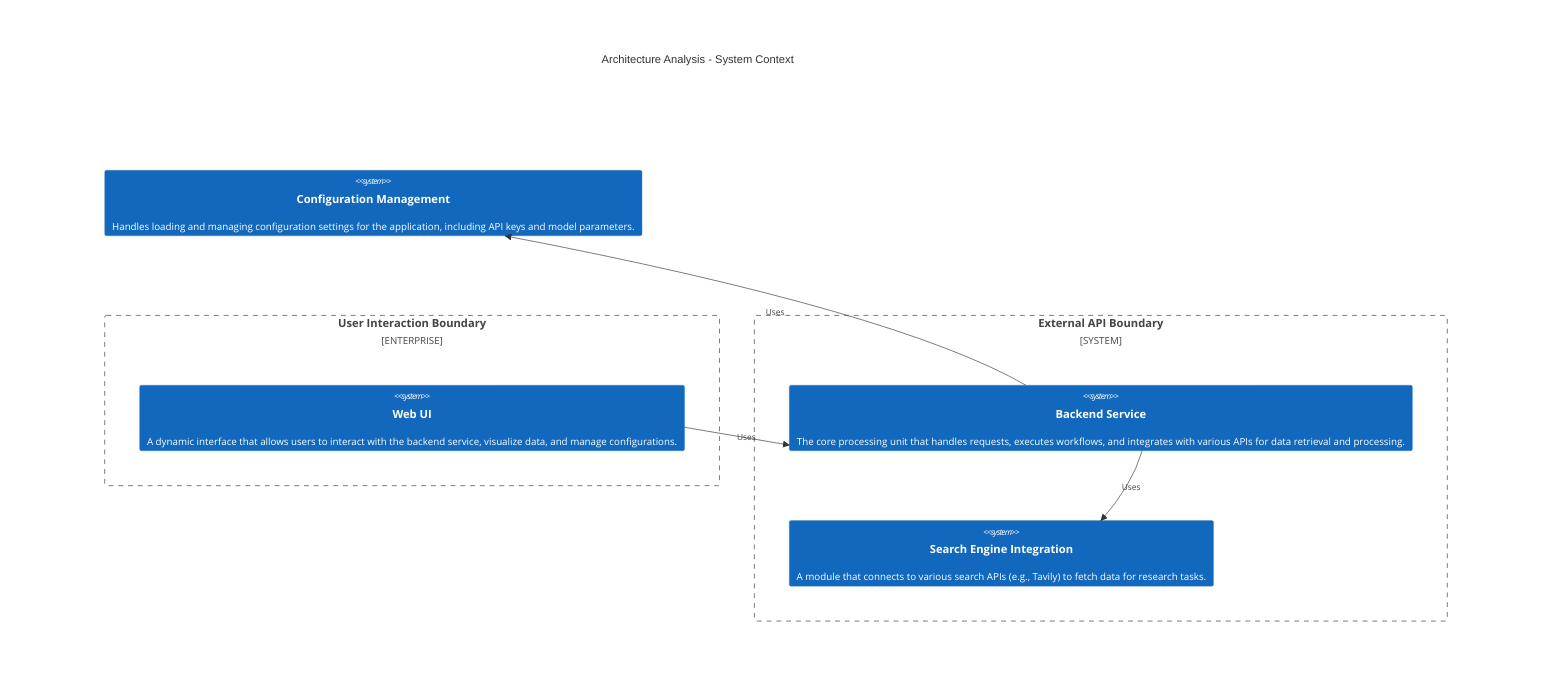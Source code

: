 C4Context
    title Architecture Analysis - System Context
    Enterprise_Boundary(tb_User_Interaction_Boundary, "User Interaction Boundary") {
        System(Web_UI, "Web UI", "A dynamic interface that allows users to interact with the backend service, visualize data, and manage configurations.")
        System(Backend_Service, "Backend Service", "The core processing unit that handles requests, executes workflows, and integrates with various APIs for data retrieval and processing.")
    }
    System_Boundary(tb_External_API_Boundary, "External API Boundary") {
        System(Backend_Service, "Backend Service", "The core processing unit that handles requests, executes workflows, and integrates with various APIs for data retrieval and processing.")
        System(Search_Engine_Integration, "Search Engine Integration", "A module that connects to various search APIs (e.g., Tavily) to fetch data for research tasks.")
    }
    System(Configuration_Management, "Configuration Management", "Handles loading and managing configuration settings for the application, including API keys and model parameters.")

    Rel(Web_UI, Backend_Service, "Uses")
    Rel(Backend_Service, Search_Engine_Integration, "Uses")
    Rel(Backend_Service, Configuration_Management, "Uses")